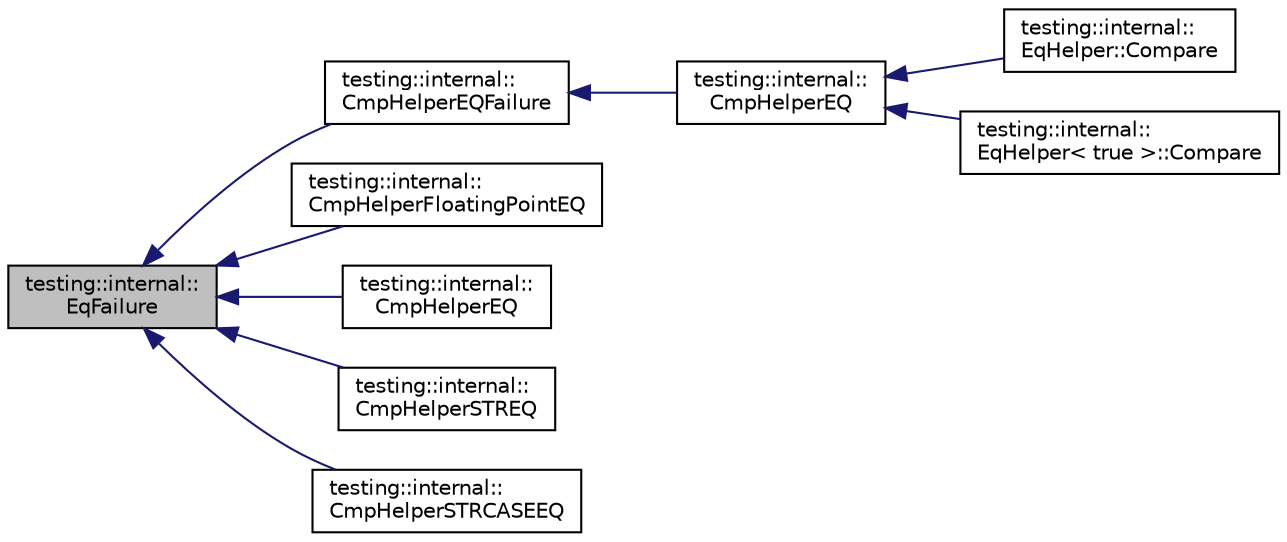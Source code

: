 digraph "testing::internal::EqFailure"
{
  edge [fontname="Helvetica",fontsize="10",labelfontname="Helvetica",labelfontsize="10"];
  node [fontname="Helvetica",fontsize="10",shape=record];
  rankdir="LR";
  Node655 [label="testing::internal::\lEqFailure",height=0.2,width=0.4,color="black", fillcolor="grey75", style="filled", fontcolor="black"];
  Node655 -> Node656 [dir="back",color="midnightblue",fontsize="10",style="solid",fontname="Helvetica"];
  Node656 [label="testing::internal::\lCmpHelperEQFailure",height=0.2,width=0.4,color="black", fillcolor="white", style="filled",URL="$d0/da7/namespacetesting_1_1internal.html#a1def8ec9393360a1b34a20528703e7f7"];
  Node656 -> Node657 [dir="back",color="midnightblue",fontsize="10",style="solid",fontname="Helvetica"];
  Node657 [label="testing::internal::\lCmpHelperEQ",height=0.2,width=0.4,color="black", fillcolor="white", style="filled",URL="$d0/da7/namespacetesting_1_1internal.html#a4638c74d9b32e971f9b321af6fafc2f1"];
  Node657 -> Node658 [dir="back",color="midnightblue",fontsize="10",style="solid",fontname="Helvetica"];
  Node658 [label="testing::internal::\lEqHelper::Compare",height=0.2,width=0.4,color="black", fillcolor="white", style="filled",URL="$d2/d1a/classtesting_1_1internal_1_1_eq_helper.html#ae3572c7374534a916b9117efaa89f33f"];
  Node657 -> Node659 [dir="back",color="midnightblue",fontsize="10",style="solid",fontname="Helvetica"];
  Node659 [label="testing::internal::\lEqHelper\< true \>::Compare",height=0.2,width=0.4,color="black", fillcolor="white", style="filled",URL="$d1/db2/classtesting_1_1internal_1_1_eq_helper_3_01true_01_4.html#a12c7194b2a210b61f06c912eef484ca6"];
  Node655 -> Node660 [dir="back",color="midnightblue",fontsize="10",style="solid",fontname="Helvetica"];
  Node660 [label="testing::internal::\lCmpHelperFloatingPointEQ",height=0.2,width=0.4,color="black", fillcolor="white", style="filled",URL="$d0/da7/namespacetesting_1_1internal.html#a98ce463e5dbe0c6120fa817e1f8f2944"];
  Node655 -> Node661 [dir="back",color="midnightblue",fontsize="10",style="solid",fontname="Helvetica"];
  Node661 [label="testing::internal::\lCmpHelperEQ",height=0.2,width=0.4,color="black", fillcolor="white", style="filled",URL="$d0/da7/namespacetesting_1_1internal.html#a46582d95cbfe3d3d8f6945c9e9cd779c"];
  Node655 -> Node662 [dir="back",color="midnightblue",fontsize="10",style="solid",fontname="Helvetica"];
  Node662 [label="testing::internal::\lCmpHelperSTREQ",height=0.2,width=0.4,color="black", fillcolor="white", style="filled",URL="$d0/da7/namespacetesting_1_1internal.html#a711a396ed8f636ecd14a850a89d181b6"];
  Node655 -> Node663 [dir="back",color="midnightblue",fontsize="10",style="solid",fontname="Helvetica"];
  Node663 [label="testing::internal::\lCmpHelperSTRCASEEQ",height=0.2,width=0.4,color="black", fillcolor="white", style="filled",URL="$d0/da7/namespacetesting_1_1internal.html#a30dfeb01f1bc8087c7d05205d5fa75c1"];
}
